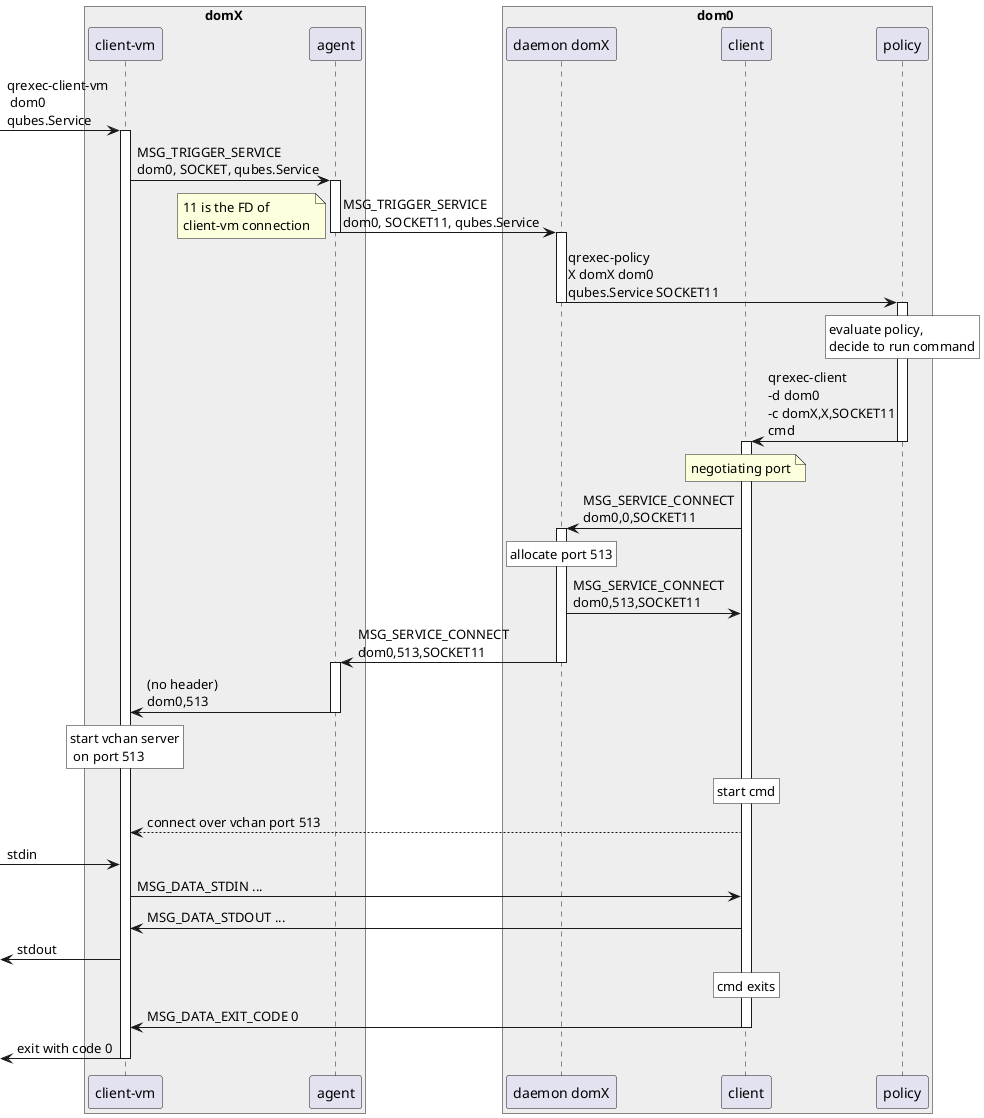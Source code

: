 @startuml

box domX #eee
    participant "client-vm" as cx
    participant "agent" as ax
end box

box dom0 #eee
    participant "daemon domX" as d
    participant "client" as c
    participant "policy" as p
end box

-> cx: qrexec-client-vm\n dom0\nqubes.Service

activate cx
cx -> ax: MSG_TRIGGER_SERVICE\ndom0, SOCKET, qubes.Service
activate ax
ax -> d: MSG_TRIGGER_SERVICE\ndom0, SOCKET11, qubes.Service
deactivate ax
note left: 11 is the FD of\nclient-vm connection
activate d
d -> p: qrexec-policy\nX domX dom0\nqubes.Service SOCKET11
deactivate d
activate p

rnote over p #fff: evaluate policy,\ndecide to run command
p -> c: qrexec-client\n-d dom0\n-c domX,X,SOCKET11\ncmd
deactivate p
activate c

note over c: negotiating port
c -> d: MSG_SERVICE_CONNECT\ndom0,0,SOCKET11
activate d
rnote over d #fff: allocate port 513
d -> c: MSG_SERVICE_CONNECT\ndom0,513,SOCKET11
d -> ax: MSG_SERVICE_CONNECT\ndom0,513,SOCKET11
deactivate d
activate ax
ax -> cx: (no header)\ndom0,513
deactivate ax
rnote over cx #fff: start vchan server\n on port 513
rnote over c #fff: start cmd
c --> cx: connect over vchan port 513
-> cx: stdin
cx -> c: MSG_DATA_STDIN ...
c -> cx: MSG_DATA_STDOUT ...
<- cx: stdout
rnote over c #fff: cmd exits
c -> cx: MSG_DATA_EXIT_CODE 0
deactivate c
<- cx: exit with code 0
deactivate cx

@end uml
